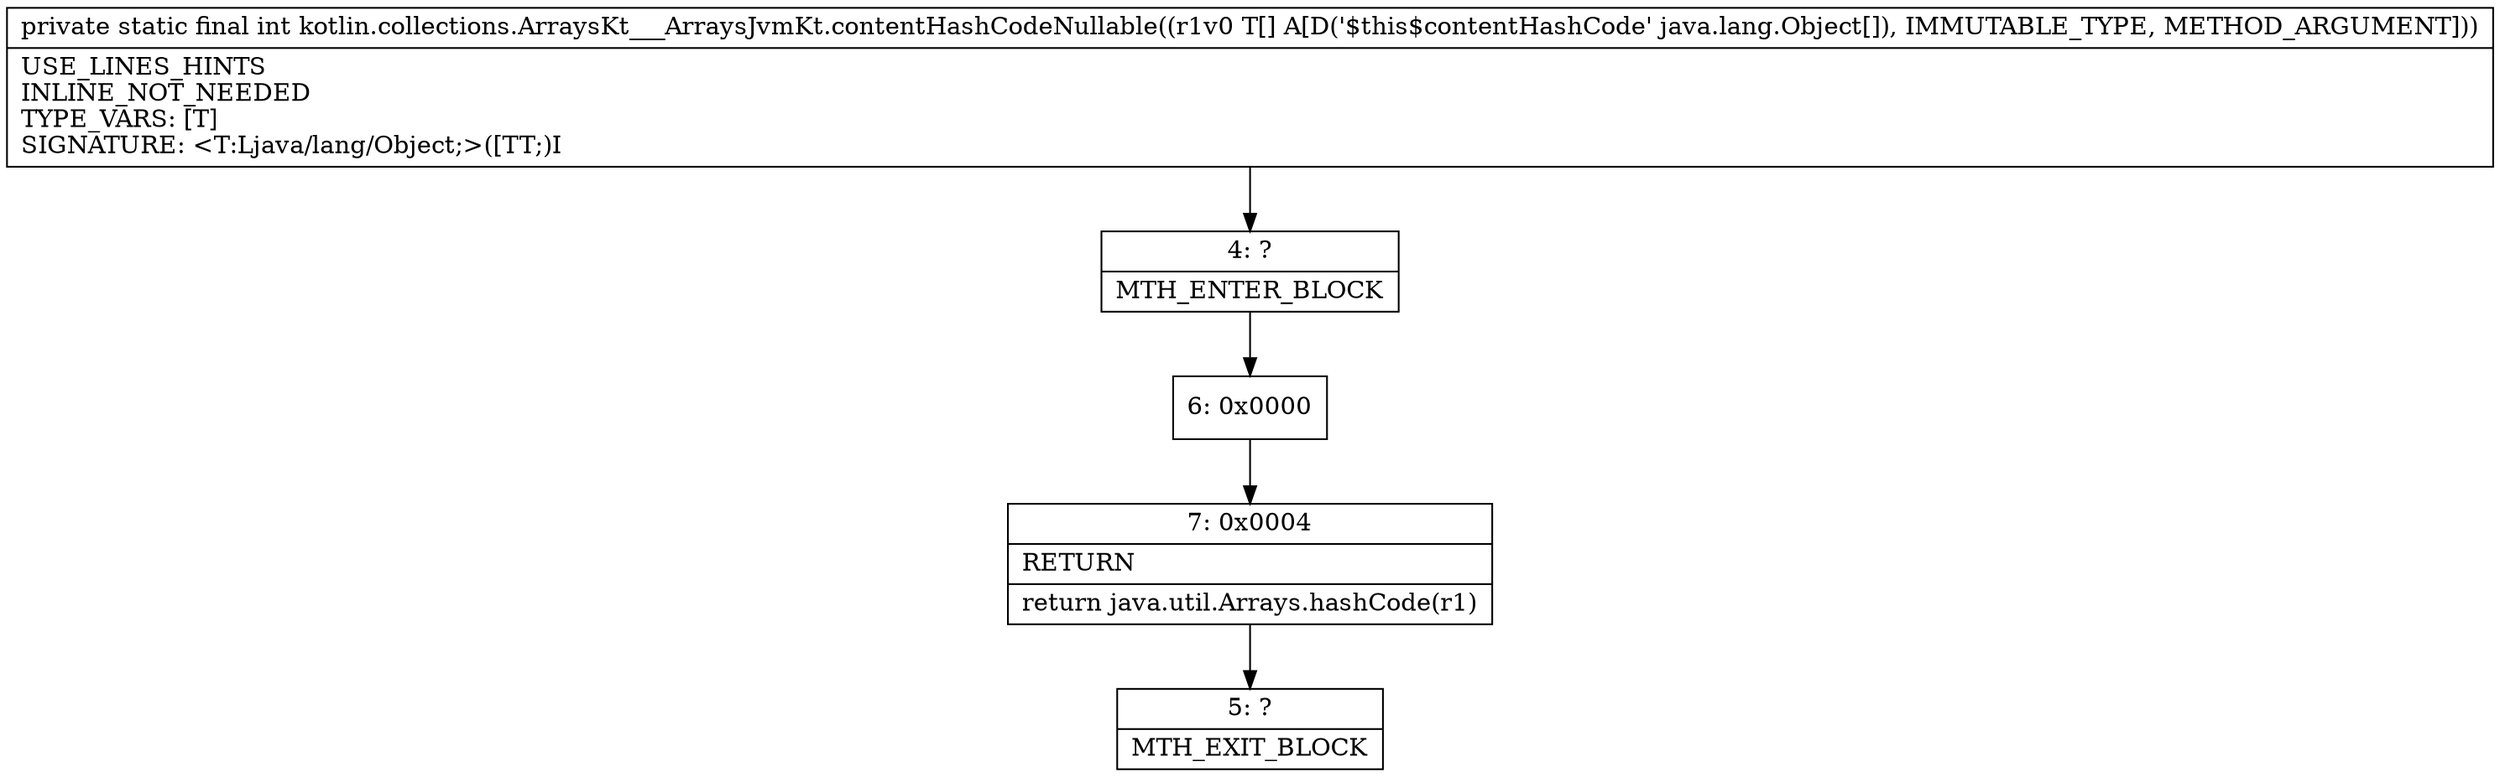 digraph "CFG forkotlin.collections.ArraysKt___ArraysJvmKt.contentHashCodeNullable([Ljava\/lang\/Object;)I" {
Node_4 [shape=record,label="{4\:\ ?|MTH_ENTER_BLOCK\l}"];
Node_6 [shape=record,label="{6\:\ 0x0000}"];
Node_7 [shape=record,label="{7\:\ 0x0004|RETURN\l|return java.util.Arrays.hashCode(r1)\l}"];
Node_5 [shape=record,label="{5\:\ ?|MTH_EXIT_BLOCK\l}"];
MethodNode[shape=record,label="{private static final int kotlin.collections.ArraysKt___ArraysJvmKt.contentHashCodeNullable((r1v0 T[] A[D('$this$contentHashCode' java.lang.Object[]), IMMUTABLE_TYPE, METHOD_ARGUMENT]))  | USE_LINES_HINTS\lINLINE_NOT_NEEDED\lTYPE_VARS: [T]\lSIGNATURE: \<T:Ljava\/lang\/Object;\>([TT;)I\l}"];
MethodNode -> Node_4;Node_4 -> Node_6;
Node_6 -> Node_7;
Node_7 -> Node_5;
}

